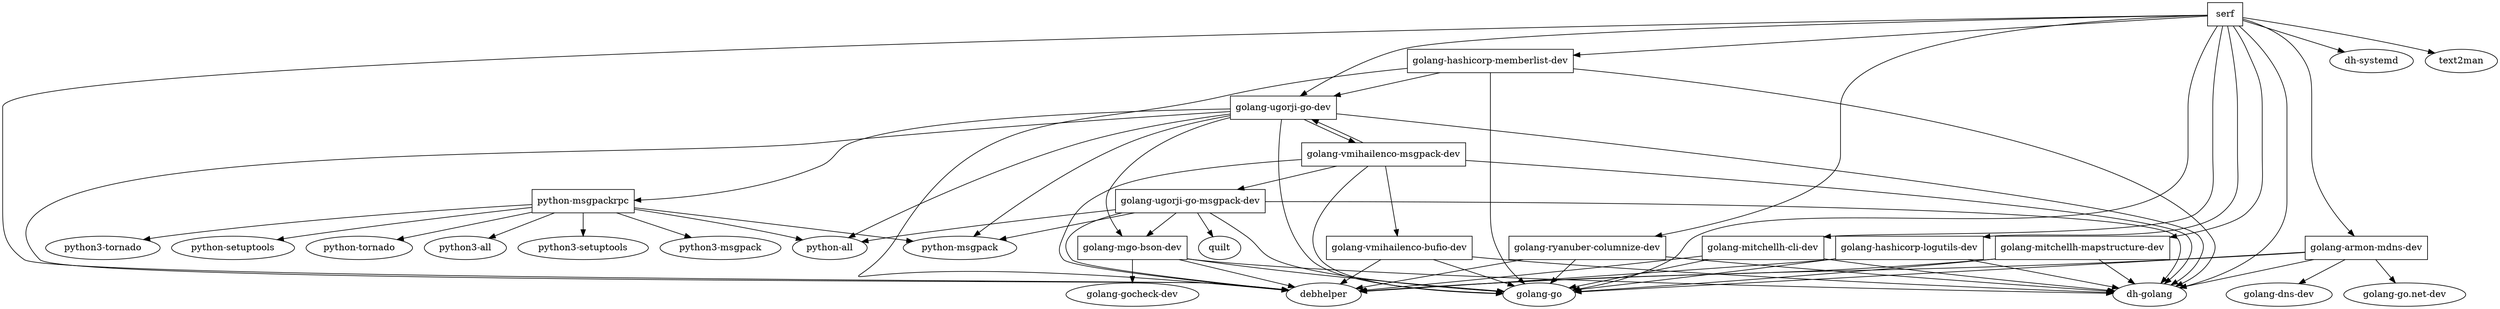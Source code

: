 // circo -T eps serf-dependency.dot -o serf-dependency.eps
digraph packages {
root="serf";
"serf" [shape=box];
"serf" -> "debhelper";
"serf" -> "dh-golang";
"serf" -> "golang-go";
"serf" -> "golang-hashicorp-memberlist-dev";
"serf" -> "golang-mitchellh-cli-dev";
"serf" -> "golang-hashicorp-logutils-dev";
"serf" -> "golang-mitchellh-mapstructure-dev";
"serf" -> "golang-ugorji-go-dev";
"serf" -> "golang-armon-mdns-dev";
"serf" -> "golang-ryanuber-columnize-dev";
"serf" -> "dh-systemd";
"serf" -> "text2man";
"golang-hashicorp-memberlist-dev" [shape=box];
"golang-hashicorp-memberlist-dev" -> "debhelper";
"golang-hashicorp-memberlist-dev" -> "dh-golang";
"golang-hashicorp-memberlist-dev" -> "golang-go";
"golang-hashicorp-memberlist-dev" -> "golang-ugorji-go-dev";
"golang-mitchellh-cli-dev" [shape=box];
"golang-mitchellh-cli-dev" -> "debhelper";
"golang-mitchellh-cli-dev" -> "dh-golang";
"golang-mitchellh-cli-dev" -> "golang-go";
"golang-hashicorp-logutils-dev" [shape=box];
"golang-hashicorp-logutils-dev" -> "debhelper";
"golang-hashicorp-logutils-dev" -> "dh-golang";
"golang-hashicorp-logutils-dev" -> "golang-go";
"golang-mitchellh-mapstructure-dev" [shape=box];
"golang-mitchellh-mapstructure-dev" -> "debhelper";
"golang-mitchellh-mapstructure-dev" -> "dh-golang";
"golang-mitchellh-mapstructure-dev" -> "golang-go";
"golang-ugorji-go-dev" [shape=box];
"golang-ugorji-go-dev" -> "debhelper";
"golang-ugorji-go-dev" -> "dh-golang";
"golang-ugorji-go-dev" -> "golang-go";
"golang-ugorji-go-dev" -> "golang-mgo-bson-dev";
"golang-ugorji-go-dev" -> "golang-vmihailenco-msgpack-dev";
"golang-ugorji-go-dev" -> "python-all";
"golang-ugorji-go-dev" -> "python-msgpack";
"golang-ugorji-go-dev" -> "python-msgpackrpc";
"golang-armon-mdns-dev" [shape=box];
"golang-armon-mdns-dev" -> "debhelper";
"golang-armon-mdns-dev" -> "dh-golang";
"golang-armon-mdns-dev" -> "golang-go";
"golang-armon-mdns-dev" -> "golang-dns-dev";
"golang-armon-mdns-dev" -> "golang-go.net-dev";
"golang-ryanuber-columnize-dev" [shape=box];
"golang-ryanuber-columnize-dev" -> "debhelper";
"golang-ryanuber-columnize-dev" -> "dh-golang";
"golang-ryanuber-columnize-dev" -> "golang-go";
"golang-mgo-bson-dev" [shape=box];
"golang-mgo-bson-dev" -> "debhelper";
"golang-mgo-bson-dev" -> "dh-golang";
"golang-mgo-bson-dev" -> "golang-go";
"golang-mgo-bson-dev" -> "golang-gocheck-dev";
"golang-vmihailenco-msgpack-dev" [shape=box];
"golang-vmihailenco-msgpack-dev" -> "debhelper";
"golang-vmihailenco-msgpack-dev" -> "dh-golang";
"golang-vmihailenco-msgpack-dev" -> "golang-go";
"golang-vmihailenco-msgpack-dev" -> "golang-vmihailenco-bufio-dev";
"golang-vmihailenco-msgpack-dev" -> "golang-ugorji-go-msgpack-dev";
"golang-vmihailenco-msgpack-dev" -> "golang-ugorji-go-dev";
"python-msgpackrpc" [shape=box];
"python-msgpackrpc" -> "python-all";
"python-msgpackrpc" -> "python-setuptools";
"python-msgpackrpc" -> "python-msgpack";
"python-msgpackrpc" -> "python-tornado";
"python-msgpackrpc" -> "python3-all";
"python-msgpackrpc" -> "python3-setuptools";
"python-msgpackrpc" -> "python3-msgpack";
"python-msgpackrpc" -> "python3-tornado";
"golang-vmihailenco-bufio-dev" [shape=box];
"golang-vmihailenco-bufio-dev" -> "debhelper";
"golang-vmihailenco-bufio-dev" -> "dh-golang";
"golang-vmihailenco-bufio-dev" -> "golang-go";
"golang-ugorji-go-msgpack-dev" [shape=box];
"golang-ugorji-go-msgpack-dev" -> "debhelper";
"golang-ugorji-go-msgpack-dev" -> "dh-golang";
"golang-ugorji-go-msgpack-dev" -> "golang-go";
"golang-ugorji-go-msgpack-dev" -> "quilt";
"golang-ugorji-go-msgpack-dev" -> "golang-mgo-bson-dev";
"golang-ugorji-go-msgpack-dev" -> "python-all";
"golang-ugorji-go-msgpack-dev" -> "python-msgpack";
}